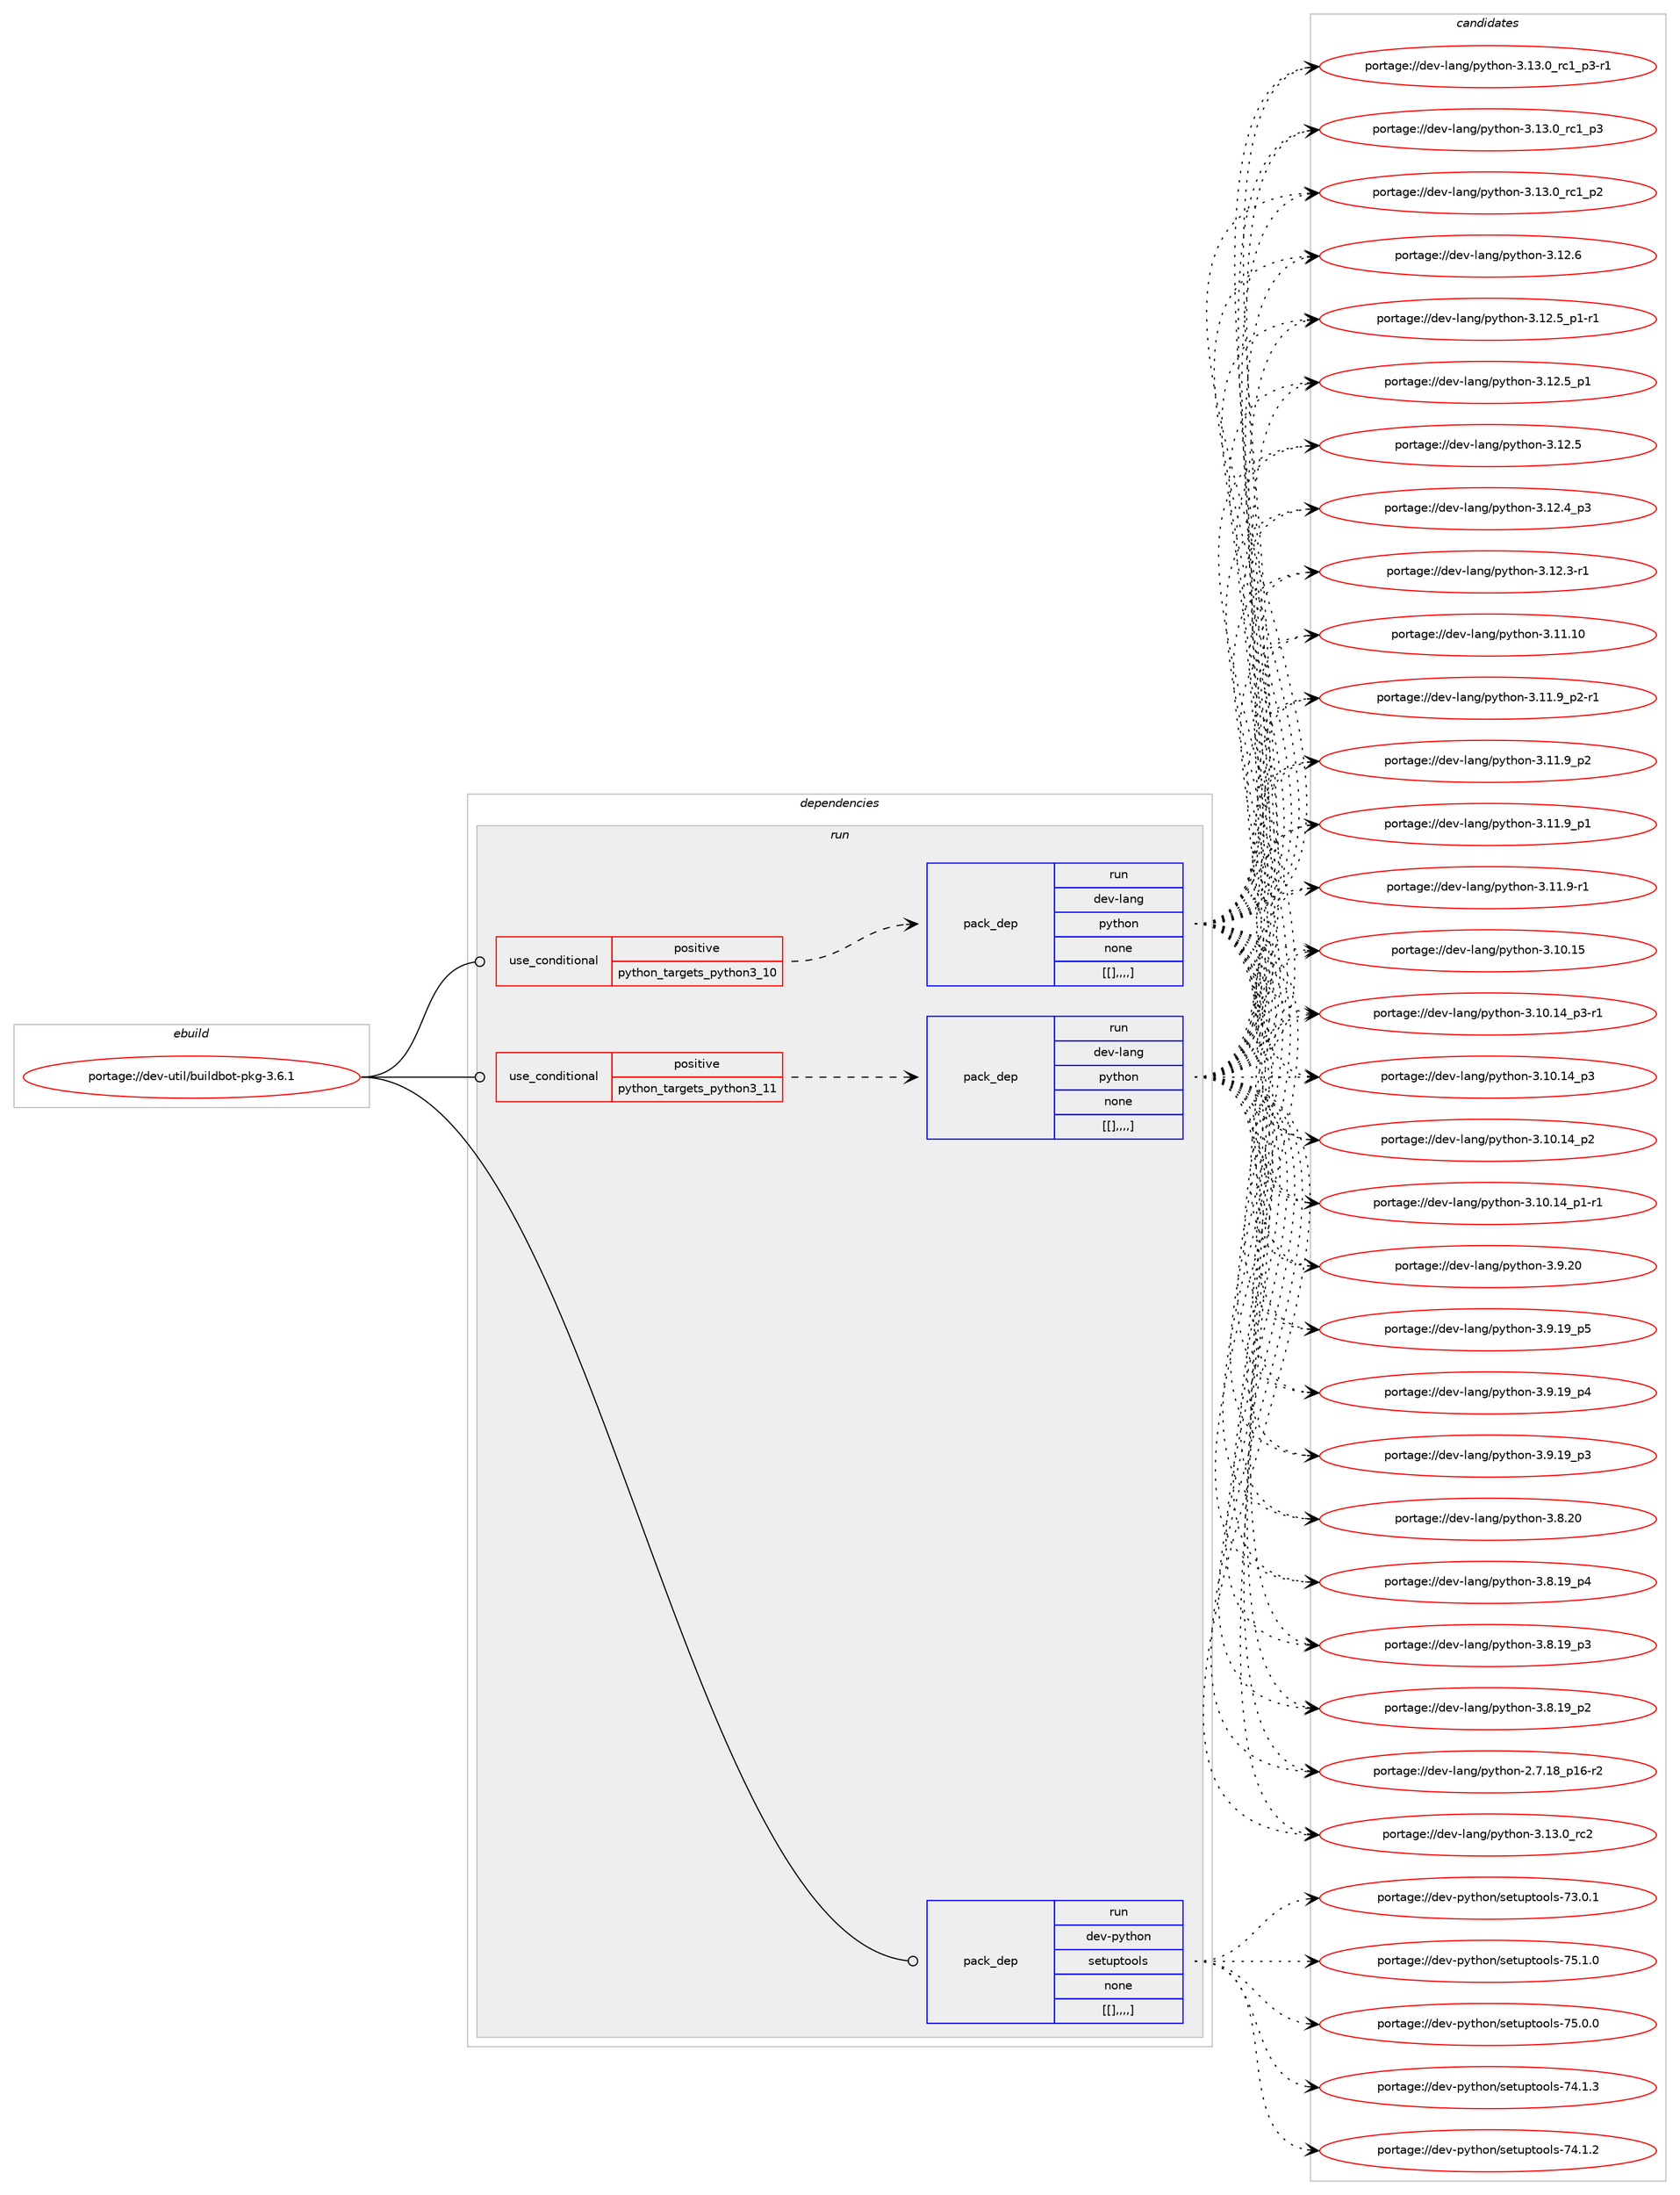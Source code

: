 digraph prolog {

# *************
# Graph options
# *************

newrank=true;
concentrate=true;
compound=true;
graph [rankdir=LR,fontname=Helvetica,fontsize=10,ranksep=1.5];#, ranksep=2.5, nodesep=0.2];
edge  [arrowhead=vee];
node  [fontname=Helvetica,fontsize=10];

# **********
# The ebuild
# **********

subgraph cluster_leftcol {
color=gray;
label=<<i>ebuild</i>>;
id [label="portage://dev-util/buildbot-pkg-3.6.1", color=red, width=4, href="../dev-util/buildbot-pkg-3.6.1.svg"];
}

# ****************
# The dependencies
# ****************

subgraph cluster_midcol {
color=gray;
label=<<i>dependencies</i>>;
subgraph cluster_compile {
fillcolor="#eeeeee";
style=filled;
label=<<i>compile</i>>;
}
subgraph cluster_compileandrun {
fillcolor="#eeeeee";
style=filled;
label=<<i>compile and run</i>>;
}
subgraph cluster_run {
fillcolor="#eeeeee";
style=filled;
label=<<i>run</i>>;
subgraph cond61123 {
dependency214876 [label=<<TABLE BORDER="0" CELLBORDER="1" CELLSPACING="0" CELLPADDING="4"><TR><TD ROWSPAN="3" CELLPADDING="10">use_conditional</TD></TR><TR><TD>positive</TD></TR><TR><TD>python_targets_python3_10</TD></TR></TABLE>>, shape=none, color=red];
subgraph pack152360 {
dependency214877 [label=<<TABLE BORDER="0" CELLBORDER="1" CELLSPACING="0" CELLPADDING="4" WIDTH="220"><TR><TD ROWSPAN="6" CELLPADDING="30">pack_dep</TD></TR><TR><TD WIDTH="110">run</TD></TR><TR><TD>dev-lang</TD></TR><TR><TD>python</TD></TR><TR><TD>none</TD></TR><TR><TD>[[],,,,]</TD></TR></TABLE>>, shape=none, color=blue];
}
dependency214876:e -> dependency214877:w [weight=20,style="dashed",arrowhead="vee"];
}
id:e -> dependency214876:w [weight=20,style="solid",arrowhead="odot"];
subgraph cond61124 {
dependency214878 [label=<<TABLE BORDER="0" CELLBORDER="1" CELLSPACING="0" CELLPADDING="4"><TR><TD ROWSPAN="3" CELLPADDING="10">use_conditional</TD></TR><TR><TD>positive</TD></TR><TR><TD>python_targets_python3_11</TD></TR></TABLE>>, shape=none, color=red];
subgraph pack152361 {
dependency214879 [label=<<TABLE BORDER="0" CELLBORDER="1" CELLSPACING="0" CELLPADDING="4" WIDTH="220"><TR><TD ROWSPAN="6" CELLPADDING="30">pack_dep</TD></TR><TR><TD WIDTH="110">run</TD></TR><TR><TD>dev-lang</TD></TR><TR><TD>python</TD></TR><TR><TD>none</TD></TR><TR><TD>[[],,,,]</TD></TR></TABLE>>, shape=none, color=blue];
}
dependency214878:e -> dependency214879:w [weight=20,style="dashed",arrowhead="vee"];
}
id:e -> dependency214878:w [weight=20,style="solid",arrowhead="odot"];
subgraph pack152362 {
dependency214880 [label=<<TABLE BORDER="0" CELLBORDER="1" CELLSPACING="0" CELLPADDING="4" WIDTH="220"><TR><TD ROWSPAN="6" CELLPADDING="30">pack_dep</TD></TR><TR><TD WIDTH="110">run</TD></TR><TR><TD>dev-python</TD></TR><TR><TD>setuptools</TD></TR><TR><TD>none</TD></TR><TR><TD>[[],,,,]</TD></TR></TABLE>>, shape=none, color=blue];
}
id:e -> dependency214880:w [weight=20,style="solid",arrowhead="odot"];
}
}

# **************
# The candidates
# **************

subgraph cluster_choices {
rank=same;
color=gray;
label=<<i>candidates</i>>;

subgraph choice152360 {
color=black;
nodesep=1;
choice10010111845108971101034711212111610411111045514649514648951149950 [label="portage://dev-lang/python-3.13.0_rc2", color=red, width=4,href="../dev-lang/python-3.13.0_rc2.svg"];
choice1001011184510897110103471121211161041111104551464951464895114994995112514511449 [label="portage://dev-lang/python-3.13.0_rc1_p3-r1", color=red, width=4,href="../dev-lang/python-3.13.0_rc1_p3-r1.svg"];
choice100101118451089711010347112121116104111110455146495146489511499499511251 [label="portage://dev-lang/python-3.13.0_rc1_p3", color=red, width=4,href="../dev-lang/python-3.13.0_rc1_p3.svg"];
choice100101118451089711010347112121116104111110455146495146489511499499511250 [label="portage://dev-lang/python-3.13.0_rc1_p2", color=red, width=4,href="../dev-lang/python-3.13.0_rc1_p2.svg"];
choice10010111845108971101034711212111610411111045514649504654 [label="portage://dev-lang/python-3.12.6", color=red, width=4,href="../dev-lang/python-3.12.6.svg"];
choice1001011184510897110103471121211161041111104551464950465395112494511449 [label="portage://dev-lang/python-3.12.5_p1-r1", color=red, width=4,href="../dev-lang/python-3.12.5_p1-r1.svg"];
choice100101118451089711010347112121116104111110455146495046539511249 [label="portage://dev-lang/python-3.12.5_p1", color=red, width=4,href="../dev-lang/python-3.12.5_p1.svg"];
choice10010111845108971101034711212111610411111045514649504653 [label="portage://dev-lang/python-3.12.5", color=red, width=4,href="../dev-lang/python-3.12.5.svg"];
choice100101118451089711010347112121116104111110455146495046529511251 [label="portage://dev-lang/python-3.12.4_p3", color=red, width=4,href="../dev-lang/python-3.12.4_p3.svg"];
choice100101118451089711010347112121116104111110455146495046514511449 [label="portage://dev-lang/python-3.12.3-r1", color=red, width=4,href="../dev-lang/python-3.12.3-r1.svg"];
choice1001011184510897110103471121211161041111104551464949464948 [label="portage://dev-lang/python-3.11.10", color=red, width=4,href="../dev-lang/python-3.11.10.svg"];
choice1001011184510897110103471121211161041111104551464949465795112504511449 [label="portage://dev-lang/python-3.11.9_p2-r1", color=red, width=4,href="../dev-lang/python-3.11.9_p2-r1.svg"];
choice100101118451089711010347112121116104111110455146494946579511250 [label="portage://dev-lang/python-3.11.9_p2", color=red, width=4,href="../dev-lang/python-3.11.9_p2.svg"];
choice100101118451089711010347112121116104111110455146494946579511249 [label="portage://dev-lang/python-3.11.9_p1", color=red, width=4,href="../dev-lang/python-3.11.9_p1.svg"];
choice100101118451089711010347112121116104111110455146494946574511449 [label="portage://dev-lang/python-3.11.9-r1", color=red, width=4,href="../dev-lang/python-3.11.9-r1.svg"];
choice1001011184510897110103471121211161041111104551464948464953 [label="portage://dev-lang/python-3.10.15", color=red, width=4,href="../dev-lang/python-3.10.15.svg"];
choice100101118451089711010347112121116104111110455146494846495295112514511449 [label="portage://dev-lang/python-3.10.14_p3-r1", color=red, width=4,href="../dev-lang/python-3.10.14_p3-r1.svg"];
choice10010111845108971101034711212111610411111045514649484649529511251 [label="portage://dev-lang/python-3.10.14_p3", color=red, width=4,href="../dev-lang/python-3.10.14_p3.svg"];
choice10010111845108971101034711212111610411111045514649484649529511250 [label="portage://dev-lang/python-3.10.14_p2", color=red, width=4,href="../dev-lang/python-3.10.14_p2.svg"];
choice100101118451089711010347112121116104111110455146494846495295112494511449 [label="portage://dev-lang/python-3.10.14_p1-r1", color=red, width=4,href="../dev-lang/python-3.10.14_p1-r1.svg"];
choice10010111845108971101034711212111610411111045514657465048 [label="portage://dev-lang/python-3.9.20", color=red, width=4,href="../dev-lang/python-3.9.20.svg"];
choice100101118451089711010347112121116104111110455146574649579511253 [label="portage://dev-lang/python-3.9.19_p5", color=red, width=4,href="../dev-lang/python-3.9.19_p5.svg"];
choice100101118451089711010347112121116104111110455146574649579511252 [label="portage://dev-lang/python-3.9.19_p4", color=red, width=4,href="../dev-lang/python-3.9.19_p4.svg"];
choice100101118451089711010347112121116104111110455146574649579511251 [label="portage://dev-lang/python-3.9.19_p3", color=red, width=4,href="../dev-lang/python-3.9.19_p3.svg"];
choice10010111845108971101034711212111610411111045514656465048 [label="portage://dev-lang/python-3.8.20", color=red, width=4,href="../dev-lang/python-3.8.20.svg"];
choice100101118451089711010347112121116104111110455146564649579511252 [label="portage://dev-lang/python-3.8.19_p4", color=red, width=4,href="../dev-lang/python-3.8.19_p4.svg"];
choice100101118451089711010347112121116104111110455146564649579511251 [label="portage://dev-lang/python-3.8.19_p3", color=red, width=4,href="../dev-lang/python-3.8.19_p3.svg"];
choice100101118451089711010347112121116104111110455146564649579511250 [label="portage://dev-lang/python-3.8.19_p2", color=red, width=4,href="../dev-lang/python-3.8.19_p2.svg"];
choice100101118451089711010347112121116104111110455046554649569511249544511450 [label="portage://dev-lang/python-2.7.18_p16-r2", color=red, width=4,href="../dev-lang/python-2.7.18_p16-r2.svg"];
dependency214877:e -> choice10010111845108971101034711212111610411111045514649514648951149950:w [style=dotted,weight="100"];
dependency214877:e -> choice1001011184510897110103471121211161041111104551464951464895114994995112514511449:w [style=dotted,weight="100"];
dependency214877:e -> choice100101118451089711010347112121116104111110455146495146489511499499511251:w [style=dotted,weight="100"];
dependency214877:e -> choice100101118451089711010347112121116104111110455146495146489511499499511250:w [style=dotted,weight="100"];
dependency214877:e -> choice10010111845108971101034711212111610411111045514649504654:w [style=dotted,weight="100"];
dependency214877:e -> choice1001011184510897110103471121211161041111104551464950465395112494511449:w [style=dotted,weight="100"];
dependency214877:e -> choice100101118451089711010347112121116104111110455146495046539511249:w [style=dotted,weight="100"];
dependency214877:e -> choice10010111845108971101034711212111610411111045514649504653:w [style=dotted,weight="100"];
dependency214877:e -> choice100101118451089711010347112121116104111110455146495046529511251:w [style=dotted,weight="100"];
dependency214877:e -> choice100101118451089711010347112121116104111110455146495046514511449:w [style=dotted,weight="100"];
dependency214877:e -> choice1001011184510897110103471121211161041111104551464949464948:w [style=dotted,weight="100"];
dependency214877:e -> choice1001011184510897110103471121211161041111104551464949465795112504511449:w [style=dotted,weight="100"];
dependency214877:e -> choice100101118451089711010347112121116104111110455146494946579511250:w [style=dotted,weight="100"];
dependency214877:e -> choice100101118451089711010347112121116104111110455146494946579511249:w [style=dotted,weight="100"];
dependency214877:e -> choice100101118451089711010347112121116104111110455146494946574511449:w [style=dotted,weight="100"];
dependency214877:e -> choice1001011184510897110103471121211161041111104551464948464953:w [style=dotted,weight="100"];
dependency214877:e -> choice100101118451089711010347112121116104111110455146494846495295112514511449:w [style=dotted,weight="100"];
dependency214877:e -> choice10010111845108971101034711212111610411111045514649484649529511251:w [style=dotted,weight="100"];
dependency214877:e -> choice10010111845108971101034711212111610411111045514649484649529511250:w [style=dotted,weight="100"];
dependency214877:e -> choice100101118451089711010347112121116104111110455146494846495295112494511449:w [style=dotted,weight="100"];
dependency214877:e -> choice10010111845108971101034711212111610411111045514657465048:w [style=dotted,weight="100"];
dependency214877:e -> choice100101118451089711010347112121116104111110455146574649579511253:w [style=dotted,weight="100"];
dependency214877:e -> choice100101118451089711010347112121116104111110455146574649579511252:w [style=dotted,weight="100"];
dependency214877:e -> choice100101118451089711010347112121116104111110455146574649579511251:w [style=dotted,weight="100"];
dependency214877:e -> choice10010111845108971101034711212111610411111045514656465048:w [style=dotted,weight="100"];
dependency214877:e -> choice100101118451089711010347112121116104111110455146564649579511252:w [style=dotted,weight="100"];
dependency214877:e -> choice100101118451089711010347112121116104111110455146564649579511251:w [style=dotted,weight="100"];
dependency214877:e -> choice100101118451089711010347112121116104111110455146564649579511250:w [style=dotted,weight="100"];
dependency214877:e -> choice100101118451089711010347112121116104111110455046554649569511249544511450:w [style=dotted,weight="100"];
}
subgraph choice152361 {
color=black;
nodesep=1;
choice10010111845108971101034711212111610411111045514649514648951149950 [label="portage://dev-lang/python-3.13.0_rc2", color=red, width=4,href="../dev-lang/python-3.13.0_rc2.svg"];
choice1001011184510897110103471121211161041111104551464951464895114994995112514511449 [label="portage://dev-lang/python-3.13.0_rc1_p3-r1", color=red, width=4,href="../dev-lang/python-3.13.0_rc1_p3-r1.svg"];
choice100101118451089711010347112121116104111110455146495146489511499499511251 [label="portage://dev-lang/python-3.13.0_rc1_p3", color=red, width=4,href="../dev-lang/python-3.13.0_rc1_p3.svg"];
choice100101118451089711010347112121116104111110455146495146489511499499511250 [label="portage://dev-lang/python-3.13.0_rc1_p2", color=red, width=4,href="../dev-lang/python-3.13.0_rc1_p2.svg"];
choice10010111845108971101034711212111610411111045514649504654 [label="portage://dev-lang/python-3.12.6", color=red, width=4,href="../dev-lang/python-3.12.6.svg"];
choice1001011184510897110103471121211161041111104551464950465395112494511449 [label="portage://dev-lang/python-3.12.5_p1-r1", color=red, width=4,href="../dev-lang/python-3.12.5_p1-r1.svg"];
choice100101118451089711010347112121116104111110455146495046539511249 [label="portage://dev-lang/python-3.12.5_p1", color=red, width=4,href="../dev-lang/python-3.12.5_p1.svg"];
choice10010111845108971101034711212111610411111045514649504653 [label="portage://dev-lang/python-3.12.5", color=red, width=4,href="../dev-lang/python-3.12.5.svg"];
choice100101118451089711010347112121116104111110455146495046529511251 [label="portage://dev-lang/python-3.12.4_p3", color=red, width=4,href="../dev-lang/python-3.12.4_p3.svg"];
choice100101118451089711010347112121116104111110455146495046514511449 [label="portage://dev-lang/python-3.12.3-r1", color=red, width=4,href="../dev-lang/python-3.12.3-r1.svg"];
choice1001011184510897110103471121211161041111104551464949464948 [label="portage://dev-lang/python-3.11.10", color=red, width=4,href="../dev-lang/python-3.11.10.svg"];
choice1001011184510897110103471121211161041111104551464949465795112504511449 [label="portage://dev-lang/python-3.11.9_p2-r1", color=red, width=4,href="../dev-lang/python-3.11.9_p2-r1.svg"];
choice100101118451089711010347112121116104111110455146494946579511250 [label="portage://dev-lang/python-3.11.9_p2", color=red, width=4,href="../dev-lang/python-3.11.9_p2.svg"];
choice100101118451089711010347112121116104111110455146494946579511249 [label="portage://dev-lang/python-3.11.9_p1", color=red, width=4,href="../dev-lang/python-3.11.9_p1.svg"];
choice100101118451089711010347112121116104111110455146494946574511449 [label="portage://dev-lang/python-3.11.9-r1", color=red, width=4,href="../dev-lang/python-3.11.9-r1.svg"];
choice1001011184510897110103471121211161041111104551464948464953 [label="portage://dev-lang/python-3.10.15", color=red, width=4,href="../dev-lang/python-3.10.15.svg"];
choice100101118451089711010347112121116104111110455146494846495295112514511449 [label="portage://dev-lang/python-3.10.14_p3-r1", color=red, width=4,href="../dev-lang/python-3.10.14_p3-r1.svg"];
choice10010111845108971101034711212111610411111045514649484649529511251 [label="portage://dev-lang/python-3.10.14_p3", color=red, width=4,href="../dev-lang/python-3.10.14_p3.svg"];
choice10010111845108971101034711212111610411111045514649484649529511250 [label="portage://dev-lang/python-3.10.14_p2", color=red, width=4,href="../dev-lang/python-3.10.14_p2.svg"];
choice100101118451089711010347112121116104111110455146494846495295112494511449 [label="portage://dev-lang/python-3.10.14_p1-r1", color=red, width=4,href="../dev-lang/python-3.10.14_p1-r1.svg"];
choice10010111845108971101034711212111610411111045514657465048 [label="portage://dev-lang/python-3.9.20", color=red, width=4,href="../dev-lang/python-3.9.20.svg"];
choice100101118451089711010347112121116104111110455146574649579511253 [label="portage://dev-lang/python-3.9.19_p5", color=red, width=4,href="../dev-lang/python-3.9.19_p5.svg"];
choice100101118451089711010347112121116104111110455146574649579511252 [label="portage://dev-lang/python-3.9.19_p4", color=red, width=4,href="../dev-lang/python-3.9.19_p4.svg"];
choice100101118451089711010347112121116104111110455146574649579511251 [label="portage://dev-lang/python-3.9.19_p3", color=red, width=4,href="../dev-lang/python-3.9.19_p3.svg"];
choice10010111845108971101034711212111610411111045514656465048 [label="portage://dev-lang/python-3.8.20", color=red, width=4,href="../dev-lang/python-3.8.20.svg"];
choice100101118451089711010347112121116104111110455146564649579511252 [label="portage://dev-lang/python-3.8.19_p4", color=red, width=4,href="../dev-lang/python-3.8.19_p4.svg"];
choice100101118451089711010347112121116104111110455146564649579511251 [label="portage://dev-lang/python-3.8.19_p3", color=red, width=4,href="../dev-lang/python-3.8.19_p3.svg"];
choice100101118451089711010347112121116104111110455146564649579511250 [label="portage://dev-lang/python-3.8.19_p2", color=red, width=4,href="../dev-lang/python-3.8.19_p2.svg"];
choice100101118451089711010347112121116104111110455046554649569511249544511450 [label="portage://dev-lang/python-2.7.18_p16-r2", color=red, width=4,href="../dev-lang/python-2.7.18_p16-r2.svg"];
dependency214879:e -> choice10010111845108971101034711212111610411111045514649514648951149950:w [style=dotted,weight="100"];
dependency214879:e -> choice1001011184510897110103471121211161041111104551464951464895114994995112514511449:w [style=dotted,weight="100"];
dependency214879:e -> choice100101118451089711010347112121116104111110455146495146489511499499511251:w [style=dotted,weight="100"];
dependency214879:e -> choice100101118451089711010347112121116104111110455146495146489511499499511250:w [style=dotted,weight="100"];
dependency214879:e -> choice10010111845108971101034711212111610411111045514649504654:w [style=dotted,weight="100"];
dependency214879:e -> choice1001011184510897110103471121211161041111104551464950465395112494511449:w [style=dotted,weight="100"];
dependency214879:e -> choice100101118451089711010347112121116104111110455146495046539511249:w [style=dotted,weight="100"];
dependency214879:e -> choice10010111845108971101034711212111610411111045514649504653:w [style=dotted,weight="100"];
dependency214879:e -> choice100101118451089711010347112121116104111110455146495046529511251:w [style=dotted,weight="100"];
dependency214879:e -> choice100101118451089711010347112121116104111110455146495046514511449:w [style=dotted,weight="100"];
dependency214879:e -> choice1001011184510897110103471121211161041111104551464949464948:w [style=dotted,weight="100"];
dependency214879:e -> choice1001011184510897110103471121211161041111104551464949465795112504511449:w [style=dotted,weight="100"];
dependency214879:e -> choice100101118451089711010347112121116104111110455146494946579511250:w [style=dotted,weight="100"];
dependency214879:e -> choice100101118451089711010347112121116104111110455146494946579511249:w [style=dotted,weight="100"];
dependency214879:e -> choice100101118451089711010347112121116104111110455146494946574511449:w [style=dotted,weight="100"];
dependency214879:e -> choice1001011184510897110103471121211161041111104551464948464953:w [style=dotted,weight="100"];
dependency214879:e -> choice100101118451089711010347112121116104111110455146494846495295112514511449:w [style=dotted,weight="100"];
dependency214879:e -> choice10010111845108971101034711212111610411111045514649484649529511251:w [style=dotted,weight="100"];
dependency214879:e -> choice10010111845108971101034711212111610411111045514649484649529511250:w [style=dotted,weight="100"];
dependency214879:e -> choice100101118451089711010347112121116104111110455146494846495295112494511449:w [style=dotted,weight="100"];
dependency214879:e -> choice10010111845108971101034711212111610411111045514657465048:w [style=dotted,weight="100"];
dependency214879:e -> choice100101118451089711010347112121116104111110455146574649579511253:w [style=dotted,weight="100"];
dependency214879:e -> choice100101118451089711010347112121116104111110455146574649579511252:w [style=dotted,weight="100"];
dependency214879:e -> choice100101118451089711010347112121116104111110455146574649579511251:w [style=dotted,weight="100"];
dependency214879:e -> choice10010111845108971101034711212111610411111045514656465048:w [style=dotted,weight="100"];
dependency214879:e -> choice100101118451089711010347112121116104111110455146564649579511252:w [style=dotted,weight="100"];
dependency214879:e -> choice100101118451089711010347112121116104111110455146564649579511251:w [style=dotted,weight="100"];
dependency214879:e -> choice100101118451089711010347112121116104111110455146564649579511250:w [style=dotted,weight="100"];
dependency214879:e -> choice100101118451089711010347112121116104111110455046554649569511249544511450:w [style=dotted,weight="100"];
}
subgraph choice152362 {
color=black;
nodesep=1;
choice100101118451121211161041111104711510111611711211611111110811545555346494648 [label="portage://dev-python/setuptools-75.1.0", color=red, width=4,href="../dev-python/setuptools-75.1.0.svg"];
choice100101118451121211161041111104711510111611711211611111110811545555346484648 [label="portage://dev-python/setuptools-75.0.0", color=red, width=4,href="../dev-python/setuptools-75.0.0.svg"];
choice100101118451121211161041111104711510111611711211611111110811545555246494651 [label="portage://dev-python/setuptools-74.1.3", color=red, width=4,href="../dev-python/setuptools-74.1.3.svg"];
choice100101118451121211161041111104711510111611711211611111110811545555246494650 [label="portage://dev-python/setuptools-74.1.2", color=red, width=4,href="../dev-python/setuptools-74.1.2.svg"];
choice100101118451121211161041111104711510111611711211611111110811545555146484649 [label="portage://dev-python/setuptools-73.0.1", color=red, width=4,href="../dev-python/setuptools-73.0.1.svg"];
dependency214880:e -> choice100101118451121211161041111104711510111611711211611111110811545555346494648:w [style=dotted,weight="100"];
dependency214880:e -> choice100101118451121211161041111104711510111611711211611111110811545555346484648:w [style=dotted,weight="100"];
dependency214880:e -> choice100101118451121211161041111104711510111611711211611111110811545555246494651:w [style=dotted,weight="100"];
dependency214880:e -> choice100101118451121211161041111104711510111611711211611111110811545555246494650:w [style=dotted,weight="100"];
dependency214880:e -> choice100101118451121211161041111104711510111611711211611111110811545555146484649:w [style=dotted,weight="100"];
}
}

}

